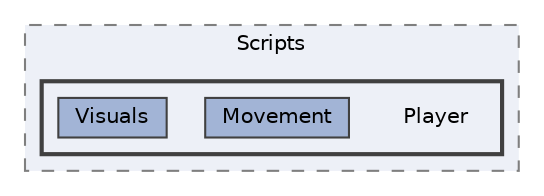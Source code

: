 digraph "C:/Users/David/wkspaces/DuelMe/Assets/Scripts/Player"
{
 // LATEX_PDF_SIZE
  bgcolor="transparent";
  edge [fontname=Helvetica,fontsize=10,labelfontname=Helvetica,labelfontsize=10];
  node [fontname=Helvetica,fontsize=10,shape=box,height=0.2,width=0.4];
  compound=true
  subgraph clusterdir_fec50ed601b033b703089ac8922a939c {
    graph [ bgcolor="#edf0f7", pencolor="grey50", label="Scripts", fontname=Helvetica,fontsize=10 style="filled,dashed", URL="dir_fec50ed601b033b703089ac8922a939c.html",tooltip=""]
  subgraph clusterdir_2ec70bb17e7fe72596140e5da7c45d82 {
    graph [ bgcolor="#edf0f7", pencolor="grey25", label="", fontname=Helvetica,fontsize=10 style="filled,bold", URL="dir_2ec70bb17e7fe72596140e5da7c45d82.html",tooltip=""]
    dir_2ec70bb17e7fe72596140e5da7c45d82 [shape=plaintext, label="Player"];
  dir_c9f3b14839765e903eed48f03feeb34b [label="Movement", fillcolor="#a2b4d6", color="grey25", style="filled", URL="dir_c9f3b14839765e903eed48f03feeb34b.html",tooltip=""];
  dir_09569a54a602a7eaa430eb3c30af4455 [label="Visuals", fillcolor="#a2b4d6", color="grey25", style="filled", URL="dir_09569a54a602a7eaa430eb3c30af4455.html",tooltip=""];
  }
  }
}
